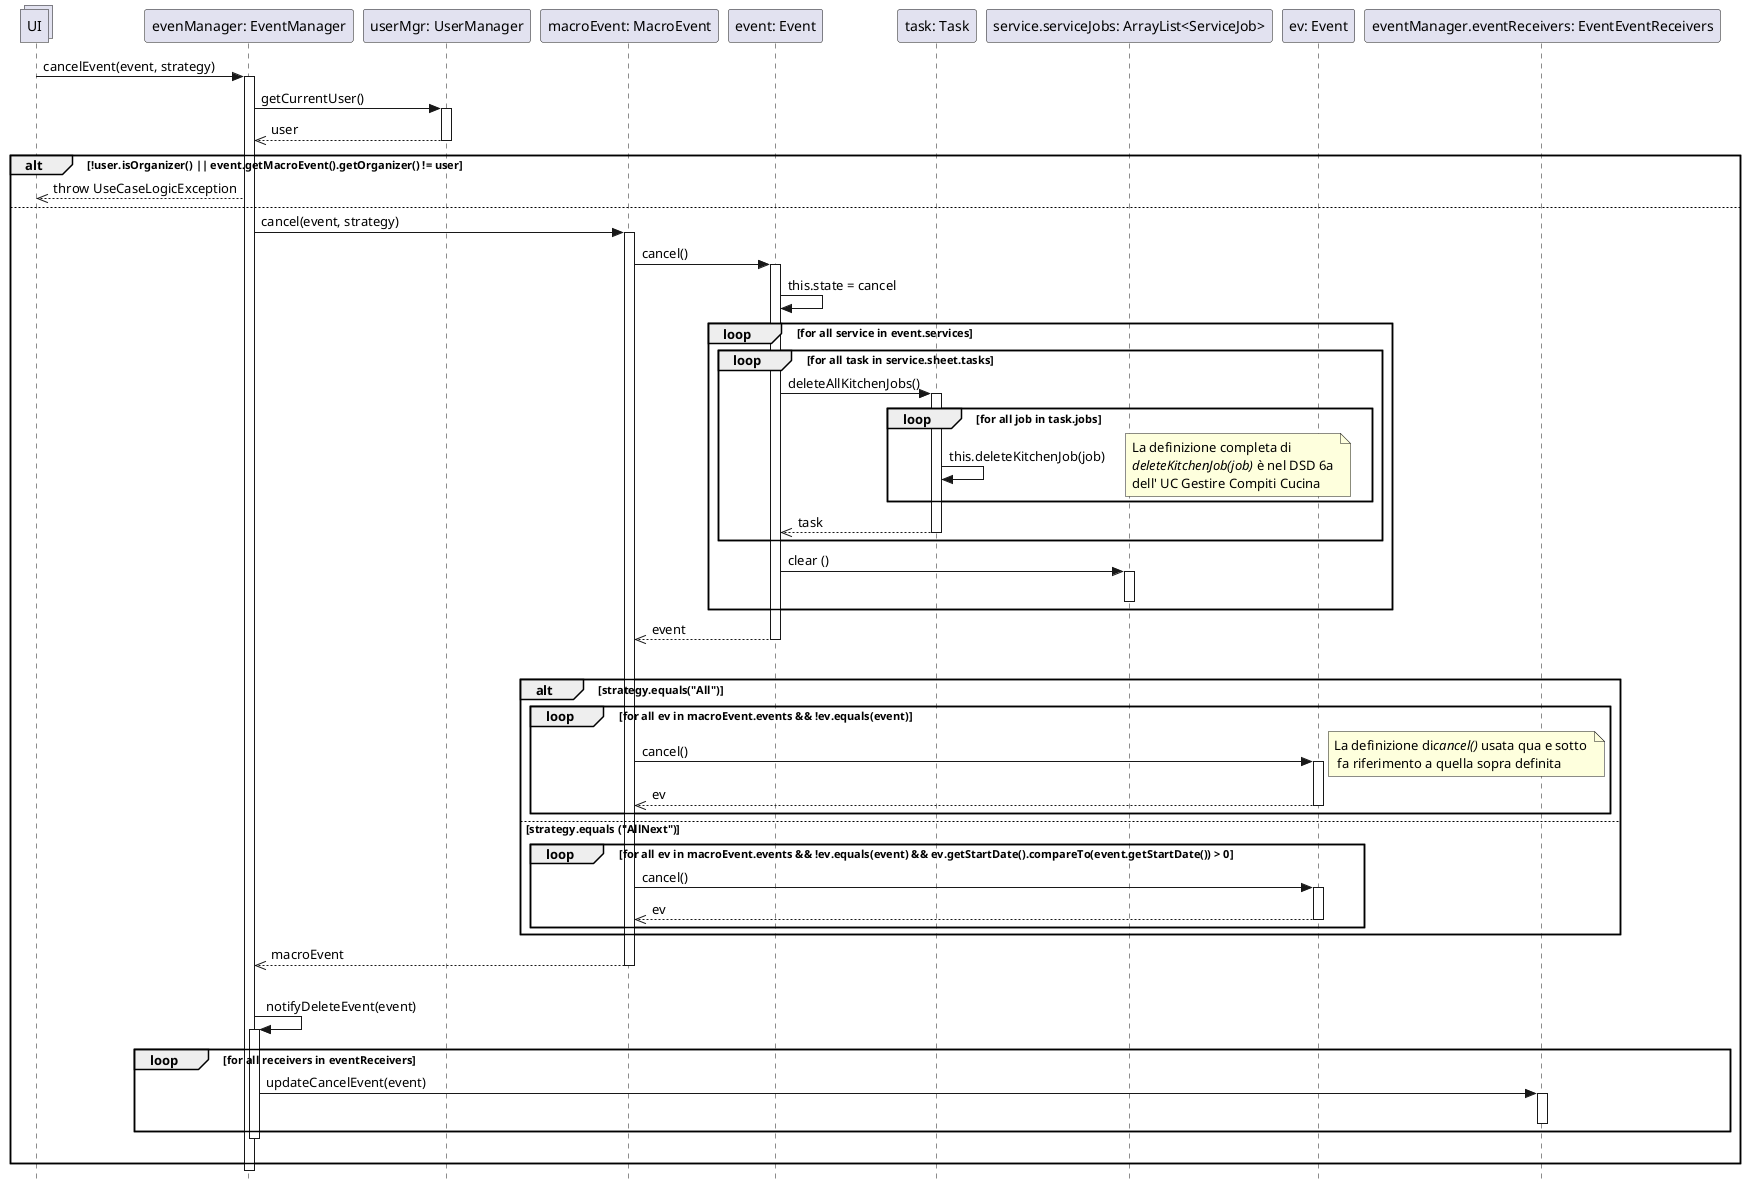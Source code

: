 @startuml
skinparam Style strictuml

collections UI
participant "evenManager: EventManager" as em
participant "userMgr: UserManager" as um
participant "macroEvent: MacroEvent" as maev
participant "event: Event" as event
participant "task: Task" as task
participant "service.serviceJobs: ArrayList<ServiceJob>" as sj
participant "ev: Event" as ev
participant "eventManager.eventReceivers: EventEventReceivers" as eer

UI -> em: cancelEvent(event, strategy)
activate em
    em -> um: getCurrentUser()
    activate um
        em <<-- um: user
    deactivate um

    alt !user.isOrganizer() || event.getMacroEvent().getOrganizer() != user
        UI <<-- em: throw UseCaseLogicException
    else

        em -> maev: cancel(event, strategy)
        activate maev


            maev -> event: cancel()
            activate event
            event -> event: this.state = cancel

            loop for all service in event.services
                loop for all task in service.sheet.tasks
                    event -> task: deleteAllKitchenJobs()
                    activate task
                    loop for all job in task.jobs
                        task -> task: this.deleteKitchenJob(job)
                        note right: La definizione completa di\n//deleteKitchenJob(job)// è nel DSD 6a \ndell' UC Gestire Compiti Cucina
                    end
                    event <<-- task: task
                    deactivate task

                end

                event -> sj: clear ()
                activate sj
                deactivate sj
            end
            maev <<-- event: event
            deactivate event
            |||
            alt strategy.equals("All")
                loop for all ev in macroEvent.events && !ev.equals(event)
                    maev -> ev: cancel()
                    note right: La definizione di//cancel()// usata qua e sotto \n fa riferimento a quella sopra definita
                    activate ev
                    maev <<-- ev: ev
                    deactivate ev
                end
            else strategy.equals ("AllNext")
                loop for all ev in macroEvent.events && !ev.equals(event) && ev.getStartDate().compareTo(event.getStartDate()) > 0
                    maev -> ev: cancel()
                    activate ev
                    maev <<-- ev: ev
                    deactivate ev
                end
            end
        em <<-- maev: macroEvent
        deactivate maev
        |||
        em -> em: notifyDeleteEvent(event)
        activate em
            loop for all receivers in eventReceivers
                em -> eer: updateCancelEvent(event)
                activate eer
                deactivate eer
            end
        deactivate em
        |||

    end
deactivate em
@enduml